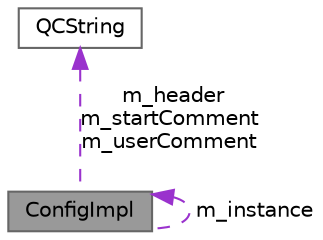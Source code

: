 digraph "ConfigImpl"
{
 // INTERACTIVE_SVG=YES
 // LATEX_PDF_SIZE
  bgcolor="transparent";
  edge [fontname=Helvetica,fontsize=10,labelfontname=Helvetica,labelfontsize=10];
  node [fontname=Helvetica,fontsize=10,shape=box,height=0.2,width=0.4];
  Node1 [label="ConfigImpl",height=0.2,width=0.4,color="gray40", fillcolor="grey60", style="filled", fontcolor="black",tooltip="Singleton for configuration variables."];
  Node1 -> Node1 [dir="back",color="darkorchid3",style="dashed",label=" m_instance" ];
  Node2 -> Node1 [dir="back",color="darkorchid3",style="dashed",label=" m_header\nm_startComment\nm_userComment" ];
  Node2 [label="QCString",height=0.2,width=0.4,color="gray40", fillcolor="white", style="filled",URL="$d9/d45/class_q_c_string.html",tooltip="This is an alternative implementation of QCString."];
}
